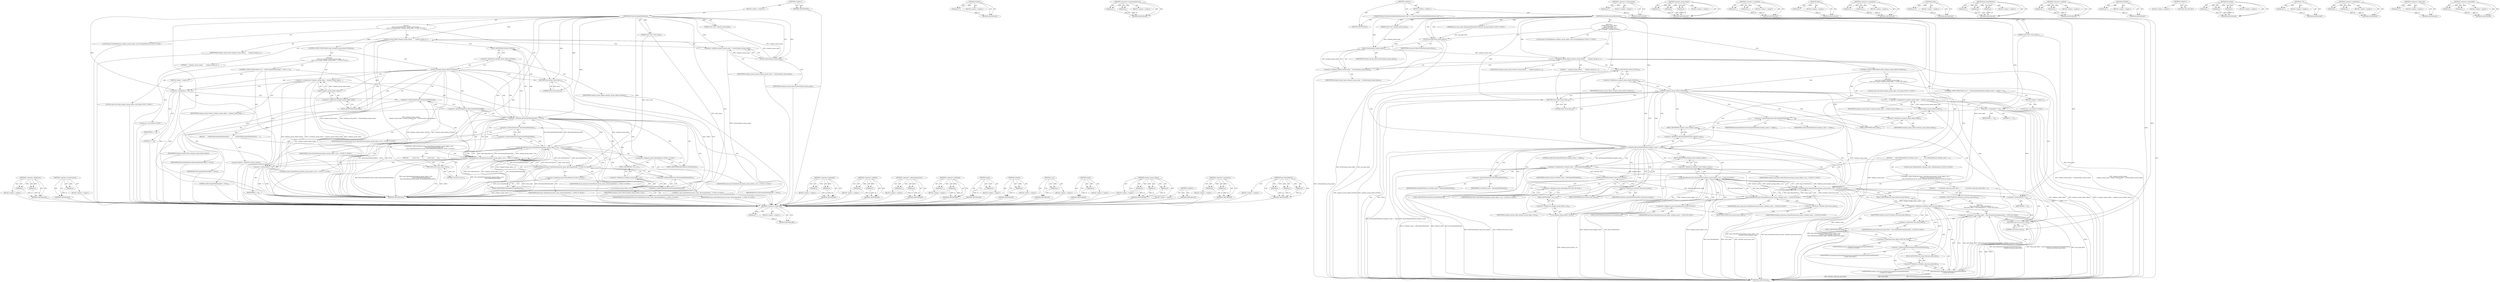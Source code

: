 digraph "&lt;operator&gt;.logicalAnd" {
vulnerable_128 [label=<(METHOD,&lt;operator&gt;.fieldAccess)>];
vulnerable_129 [label=<(PARAM,p1)>];
vulnerable_130 [label=<(PARAM,p2)>];
vulnerable_131 [label=<(BLOCK,&lt;empty&gt;,&lt;empty&gt;)>];
vulnerable_132 [label=<(METHOD_RETURN,ANY)>];
vulnerable_152 [label=<(METHOD,&lt;operator&gt;.preIncrement)>];
vulnerable_153 [label=<(PARAM,p1)>];
vulnerable_154 [label=<(BLOCK,&lt;empty&gt;,&lt;empty&gt;)>];
vulnerable_155 [label=<(METHOD_RETURN,ANY)>];
vulnerable_6 [label=<(METHOD,&lt;global&gt;)<SUB>1</SUB>>];
vulnerable_7 [label=<(BLOCK,&lt;empty&gt;,&lt;empty&gt;)<SUB>1</SUB>>];
vulnerable_8 [label=<(METHOD,IsTraceEventArgsWhitelisted)<SUB>1</SUB>>];
vulnerable_9 [label=<(PARAM,const char* category_group_name)<SUB>1</SUB>>];
vulnerable_10 [label=<(PARAM,const char* event_name)<SUB>2</SUB>>];
vulnerable_11 [label="<(BLOCK,{
   base::CStringTokenizer category_group_toke...,{
   base::CStringTokenizer category_group_toke...)<SUB>2</SUB>>"];
vulnerable_12 [label="<(LOCAL,base.CStringTokenizer category_group_tokens: base.CStringTokenizer)<SUB>3</SUB>>"];
vulnerable_13 [label=<(category_group_tokens,category_group_tokens(
       category_group_na...)<SUB>3</SUB>>];
vulnerable_14 [label=<(IDENTIFIER,category_group_name,category_group_tokens(
       category_group_na...)<SUB>4</SUB>>];
vulnerable_15 [label=<(&lt;operator&gt;.addition,category_group_name + strlen(category_group_name))<SUB>4</SUB>>];
vulnerable_16 [label=<(IDENTIFIER,category_group_name,category_group_name + strlen(category_group_name))<SUB>4</SUB>>];
vulnerable_17 [label=<(strlen,strlen(category_group_name))<SUB>4</SUB>>];
vulnerable_18 [label=<(IDENTIFIER,category_group_name,strlen(category_group_name))<SUB>4</SUB>>];
vulnerable_19 [label=<(LITERAL,&quot;,&quot;,category_group_tokens(
       category_group_na...)<SUB>5</SUB>>];
vulnerable_20 [label=<(CONTROL_STRUCTURE,WHILE,while (category_group_tokens.GetNext()))<SUB>6</SUB>>];
vulnerable_21 [label=<(GetNext,category_group_tokens.GetNext())<SUB>6</SUB>>];
vulnerable_22 [label=<(&lt;operator&gt;.fieldAccess,category_group_tokens.GetNext)<SUB>6</SUB>>];
vulnerable_23 [label=<(IDENTIFIER,category_group_tokens,category_group_tokens.GetNext())<SUB>6</SUB>>];
vulnerable_24 [label=<(FIELD_IDENTIFIER,GetNext,GetNext)<SUB>6</SUB>>];
vulnerable_25 [label="<(BLOCK,{
     const std::string&amp; category_group_token ...,{
     const std::string&amp; category_group_token ...)<SUB>6</SUB>>"];
vulnerable_26 [label="<(LOCAL,const std.string category_group_token: std.string)<SUB>7</SUB>>"];
vulnerable_27 [label=<(&lt;operator&gt;.assignment,&amp; category_group_token = category_group_tokens....)<SUB>7</SUB>>];
vulnerable_28 [label=<(IDENTIFIER,category_group_token,&amp; category_group_token = category_group_tokens....)<SUB>7</SUB>>];
vulnerable_29 [label=<(token,category_group_tokens.token())<SUB>7</SUB>>];
vulnerable_30 [label=<(&lt;operator&gt;.fieldAccess,category_group_tokens.token)<SUB>7</SUB>>];
vulnerable_31 [label=<(IDENTIFIER,category_group_tokens,category_group_tokens.token())<SUB>7</SUB>>];
vulnerable_32 [label=<(FIELD_IDENTIFIER,token,token)<SUB>7</SUB>>];
vulnerable_33 [label=<(CONTROL_STRUCTURE,FOR,for (int i = 0;kEventArgsWhitelist[i][0] != NULL;++i))<SUB>8</SUB>>];
vulnerable_34 [label=<(BLOCK,&lt;empty&gt;,&lt;empty&gt;)<SUB>8</SUB>>];
vulnerable_35 [label="<(LOCAL,int i: int)<SUB>8</SUB>>"];
vulnerable_36 [label=<(&lt;operator&gt;.assignment,i = 0)<SUB>8</SUB>>];
vulnerable_37 [label=<(IDENTIFIER,i,i = 0)<SUB>8</SUB>>];
vulnerable_38 [label=<(LITERAL,0,i = 0)<SUB>8</SUB>>];
vulnerable_39 [label=<(&lt;operator&gt;.notEquals,kEventArgsWhitelist[i][0] != NULL)<SUB>8</SUB>>];
vulnerable_40 [label=<(&lt;operator&gt;.indirectIndexAccess,kEventArgsWhitelist[i][0])<SUB>8</SUB>>];
vulnerable_41 [label=<(&lt;operator&gt;.indirectIndexAccess,kEventArgsWhitelist[i])<SUB>8</SUB>>];
vulnerable_42 [label=<(IDENTIFIER,kEventArgsWhitelist,kEventArgsWhitelist[i][0] != NULL)<SUB>8</SUB>>];
vulnerable_43 [label=<(IDENTIFIER,i,kEventArgsWhitelist[i][0] != NULL)<SUB>8</SUB>>];
vulnerable_44 [label=<(LITERAL,0,kEventArgsWhitelist[i][0] != NULL)<SUB>8</SUB>>];
vulnerable_45 [label=<(IDENTIFIER,NULL,kEventArgsWhitelist[i][0] != NULL)<SUB>8</SUB>>];
vulnerable_46 [label=<(&lt;operator&gt;.preIncrement,++i)<SUB>8</SUB>>];
vulnerable_47 [label=<(IDENTIFIER,i,++i)<SUB>8</SUB>>];
vulnerable_48 [label=<(BLOCK,{
      DCHECK(kEventArgsWhitelist[i][1]);
 
  ...,{
      DCHECK(kEventArgsWhitelist[i][1]);
 
  ...)<SUB>8</SUB>>];
vulnerable_49 [label="<(LOCAL,DCHECK : DCHECK)<SUB>9</SUB>>"];
vulnerable_50 [label="<(CONTROL_STRUCTURE,IF,if (base::MatchPattern(category_group_token.c_str(),
                             kEventArgsWhitelist[i][0]) &amp;&amp;
          base::MatchPattern(event_name, kEventArgsWhitelist[i][1])))<SUB>11</SUB>>"];
vulnerable_51 [label="<(&lt;operator&gt;.logicalAnd,base::MatchPattern(category_group_token.c_str()...)<SUB>11</SUB>>"];
vulnerable_52 [label="<(base.MatchPattern,base::MatchPattern(category_group_token.c_str()...)<SUB>11</SUB>>"];
vulnerable_53 [label="<(&lt;operator&gt;.fieldAccess,base::MatchPattern)<SUB>11</SUB>>"];
vulnerable_54 [label="<(IDENTIFIER,base,base::MatchPattern(category_group_token.c_str()...)<SUB>11</SUB>>"];
vulnerable_55 [label=<(FIELD_IDENTIFIER,MatchPattern,MatchPattern)<SUB>11</SUB>>];
vulnerable_56 [label=<(c_str,category_group_token.c_str())<SUB>11</SUB>>];
vulnerable_57 [label=<(&lt;operator&gt;.fieldAccess,category_group_token.c_str)<SUB>11</SUB>>];
vulnerable_58 [label=<(IDENTIFIER,category_group_token,category_group_token.c_str())<SUB>11</SUB>>];
vulnerable_59 [label=<(FIELD_IDENTIFIER,c_str,c_str)<SUB>11</SUB>>];
vulnerable_60 [label=<(&lt;operator&gt;.indirectIndexAccess,kEventArgsWhitelist[i][0])<SUB>12</SUB>>];
vulnerable_61 [label=<(&lt;operator&gt;.indirectIndexAccess,kEventArgsWhitelist[i])<SUB>12</SUB>>];
vulnerable_62 [label="<(IDENTIFIER,kEventArgsWhitelist,base::MatchPattern(category_group_token.c_str()...)<SUB>12</SUB>>"];
vulnerable_63 [label="<(IDENTIFIER,i,base::MatchPattern(category_group_token.c_str()...)<SUB>12</SUB>>"];
vulnerable_64 [label="<(LITERAL,0,base::MatchPattern(category_group_token.c_str()...)<SUB>12</SUB>>"];
vulnerable_65 [label="<(base.MatchPattern,base::MatchPattern(event_name, kEventArgsWhitel...)<SUB>13</SUB>>"];
vulnerable_66 [label="<(&lt;operator&gt;.fieldAccess,base::MatchPattern)<SUB>13</SUB>>"];
vulnerable_67 [label="<(IDENTIFIER,base,base::MatchPattern(event_name, kEventArgsWhitel...)<SUB>13</SUB>>"];
vulnerable_68 [label=<(FIELD_IDENTIFIER,MatchPattern,MatchPattern)<SUB>13</SUB>>];
vulnerable_69 [label="<(IDENTIFIER,event_name,base::MatchPattern(event_name, kEventArgsWhitel...)<SUB>13</SUB>>"];
vulnerable_70 [label=<(&lt;operator&gt;.indirectIndexAccess,kEventArgsWhitelist[i][1])<SUB>13</SUB>>];
vulnerable_71 [label=<(&lt;operator&gt;.indirectIndexAccess,kEventArgsWhitelist[i])<SUB>13</SUB>>];
vulnerable_72 [label="<(IDENTIFIER,kEventArgsWhitelist,base::MatchPattern(event_name, kEventArgsWhitel...)<SUB>13</SUB>>"];
vulnerable_73 [label="<(IDENTIFIER,i,base::MatchPattern(event_name, kEventArgsWhitel...)<SUB>13</SUB>>"];
vulnerable_74 [label="<(LITERAL,1,base::MatchPattern(event_name, kEventArgsWhitel...)<SUB>13</SUB>>"];
vulnerable_75 [label=<(BLOCK,{
         return true;
       },{
         return true;
       })<SUB>13</SUB>>];
vulnerable_76 [label=<(RETURN,return true;,return true;)<SUB>14</SUB>>];
vulnerable_77 [label=<(LITERAL,true,return true;)<SUB>14</SUB>>];
vulnerable_78 [label=<(RETURN,return false;,return false;)<SUB>19</SUB>>];
vulnerable_79 [label=<(LITERAL,false,return false;)<SUB>19</SUB>>];
vulnerable_80 [label=<(METHOD_RETURN,bool)<SUB>1</SUB>>];
vulnerable_82 [label=<(METHOD_RETURN,ANY)<SUB>1</SUB>>];
vulnerable_156 [label=<(METHOD,&lt;operator&gt;.logicalAnd)>];
vulnerable_157 [label=<(PARAM,p1)>];
vulnerable_158 [label=<(PARAM,p2)>];
vulnerable_159 [label=<(BLOCK,&lt;empty&gt;,&lt;empty&gt;)>];
vulnerable_160 [label=<(METHOD_RETURN,ANY)>];
vulnerable_115 [label=<(METHOD,&lt;operator&gt;.addition)>];
vulnerable_116 [label=<(PARAM,p1)>];
vulnerable_117 [label=<(PARAM,p2)>];
vulnerable_118 [label=<(BLOCK,&lt;empty&gt;,&lt;empty&gt;)>];
vulnerable_119 [label=<(METHOD_RETURN,ANY)>];
vulnerable_147 [label=<(METHOD,&lt;operator&gt;.indirectIndexAccess)>];
vulnerable_148 [label=<(PARAM,p1)>];
vulnerable_149 [label=<(PARAM,p2)>];
vulnerable_150 [label=<(BLOCK,&lt;empty&gt;,&lt;empty&gt;)>];
vulnerable_151 [label=<(METHOD_RETURN,ANY)>];
vulnerable_142 [label=<(METHOD,&lt;operator&gt;.notEquals)>];
vulnerable_143 [label=<(PARAM,p1)>];
vulnerable_144 [label=<(PARAM,p2)>];
vulnerable_145 [label=<(BLOCK,&lt;empty&gt;,&lt;empty&gt;)>];
vulnerable_146 [label=<(METHOD_RETURN,ANY)>];
vulnerable_138 [label=<(METHOD,token)>];
vulnerable_139 [label=<(PARAM,p1)>];
vulnerable_140 [label=<(BLOCK,&lt;empty&gt;,&lt;empty&gt;)>];
vulnerable_141 [label=<(METHOD_RETURN,ANY)>];
vulnerable_124 [label=<(METHOD,GetNext)>];
vulnerable_125 [label=<(PARAM,p1)>];
vulnerable_126 [label=<(BLOCK,&lt;empty&gt;,&lt;empty&gt;)>];
vulnerable_127 [label=<(METHOD_RETURN,ANY)>];
vulnerable_167 [label=<(METHOD,c_str)>];
vulnerable_168 [label=<(PARAM,p1)>];
vulnerable_169 [label=<(BLOCK,&lt;empty&gt;,&lt;empty&gt;)>];
vulnerable_170 [label=<(METHOD_RETURN,ANY)>];
vulnerable_120 [label=<(METHOD,strlen)>];
vulnerable_121 [label=<(PARAM,p1)>];
vulnerable_122 [label=<(BLOCK,&lt;empty&gt;,&lt;empty&gt;)>];
vulnerable_123 [label=<(METHOD_RETURN,ANY)>];
vulnerable_109 [label=<(METHOD,category_group_tokens)>];
vulnerable_110 [label=<(PARAM,p1)>];
vulnerable_111 [label=<(PARAM,p2)>];
vulnerable_112 [label=<(PARAM,p3)>];
vulnerable_113 [label=<(BLOCK,&lt;empty&gt;,&lt;empty&gt;)>];
vulnerable_114 [label=<(METHOD_RETURN,ANY)>];
vulnerable_103 [label=<(METHOD,&lt;global&gt;)<SUB>1</SUB>>];
vulnerable_104 [label=<(BLOCK,&lt;empty&gt;,&lt;empty&gt;)>];
vulnerable_105 [label=<(METHOD_RETURN,ANY)>];
vulnerable_133 [label=<(METHOD,&lt;operator&gt;.assignment)>];
vulnerable_134 [label=<(PARAM,p1)>];
vulnerable_135 [label=<(PARAM,p2)>];
vulnerable_136 [label=<(BLOCK,&lt;empty&gt;,&lt;empty&gt;)>];
vulnerable_137 [label=<(METHOD_RETURN,ANY)>];
vulnerable_161 [label=<(METHOD,base.MatchPattern)>];
vulnerable_162 [label=<(PARAM,p1)>];
vulnerable_163 [label=<(PARAM,p2)>];
vulnerable_164 [label=<(PARAM,p3)>];
vulnerable_165 [label=<(BLOCK,&lt;empty&gt;,&lt;empty&gt;)>];
vulnerable_166 [label=<(METHOD_RETURN,ANY)>];
fixed_205 [label=<(METHOD,&lt;operator&gt;.indirection)>];
fixed_206 [label=<(PARAM,p1)>];
fixed_207 [label=<(BLOCK,&lt;empty&gt;,&lt;empty&gt;)>];
fixed_208 [label=<(METHOD_RETURN,ANY)>];
fixed_158 [label=<(METHOD,GetNext)>];
fixed_159 [label=<(PARAM,p1)>];
fixed_160 [label=<(BLOCK,&lt;empty&gt;,&lt;empty&gt;)>];
fixed_161 [label=<(METHOD_RETURN,ANY)>];
fixed_181 [label=<(METHOD,&lt;operator&gt;.indirectIndexAccess)>];
fixed_182 [label=<(PARAM,p1)>];
fixed_183 [label=<(PARAM,p2)>];
fixed_184 [label=<(BLOCK,&lt;empty&gt;,&lt;empty&gt;)>];
fixed_185 [label=<(METHOD_RETURN,ANY)>];
fixed_6 [label=<(METHOD,&lt;global&gt;)<SUB>1</SUB>>];
fixed_7 [label=<(BLOCK,&lt;empty&gt;,&lt;empty&gt;)<SUB>1</SUB>>];
fixed_8 [label=<(UNKNOWN,bool IsTraceEventArgsWhitelisted(const char* ca...,bool IsTraceEventArgsWhitelisted(const char* ca...)<SUB>1</SUB>>];
fixed_9 [label=<(METHOD,IsTraceEventArgsWhitelisted)<SUB>12</SUB>>];
fixed_10 [label=<(PARAM,const char* category_group_name)<SUB>13</SUB>>];
fixed_11 [label=<(PARAM,const char* event_name)<SUB>14</SUB>>];
fixed_12 [label="<(PARAM,base::trace_event::ArgumentNameFilterPredicate* arg_name_filter)<SUB>15</SUB>>"];
fixed_13 [label="<(BLOCK,{
  DCHECK(arg_name_filter);
   base::CStringTo...,{
  DCHECK(arg_name_filter);
   base::CStringTo...)<SUB>15</SUB>>"];
fixed_14 [label=<(DCHECK,DCHECK(arg_name_filter))<SUB>16</SUB>>];
fixed_15 [label=<(IDENTIFIER,arg_name_filter,DCHECK(arg_name_filter))<SUB>16</SUB>>];
fixed_16 [label="<(LOCAL,base.CStringTokenizer category_group_tokens: base.CStringTokenizer)<SUB>17</SUB>>"];
fixed_17 [label=<(category_group_tokens,category_group_tokens(
       category_group_na...)<SUB>17</SUB>>];
fixed_18 [label=<(IDENTIFIER,category_group_name,category_group_tokens(
       category_group_na...)<SUB>18</SUB>>];
fixed_19 [label=<(&lt;operator&gt;.addition,category_group_name + strlen(category_group_name))<SUB>18</SUB>>];
fixed_20 [label=<(IDENTIFIER,category_group_name,category_group_name + strlen(category_group_name))<SUB>18</SUB>>];
fixed_21 [label=<(strlen,strlen(category_group_name))<SUB>18</SUB>>];
fixed_22 [label=<(IDENTIFIER,category_group_name,strlen(category_group_name))<SUB>18</SUB>>];
fixed_23 [label=<(LITERAL,&quot;,&quot;,category_group_tokens(
       category_group_na...)<SUB>19</SUB>>];
fixed_24 [label=<(CONTROL_STRUCTURE,WHILE,while (category_group_tokens.GetNext()))<SUB>20</SUB>>];
fixed_25 [label=<(GetNext,category_group_tokens.GetNext())<SUB>20</SUB>>];
fixed_26 [label=<(&lt;operator&gt;.fieldAccess,category_group_tokens.GetNext)<SUB>20</SUB>>];
fixed_27 [label=<(IDENTIFIER,category_group_tokens,category_group_tokens.GetNext())<SUB>20</SUB>>];
fixed_28 [label=<(FIELD_IDENTIFIER,GetNext,GetNext)<SUB>20</SUB>>];
fixed_29 [label="<(BLOCK,{
     const std::string&amp; category_group_token ...,{
     const std::string&amp; category_group_token ...)<SUB>20</SUB>>"];
fixed_30 [label="<(LOCAL,const std.string category_group_token: std.string)<SUB>21</SUB>>"];
fixed_31 [label=<(&lt;operator&gt;.assignment,&amp; category_group_token = category_group_tokens....)<SUB>21</SUB>>];
fixed_32 [label=<(IDENTIFIER,category_group_token,&amp; category_group_token = category_group_tokens....)<SUB>21</SUB>>];
fixed_33 [label=<(token,category_group_tokens.token())<SUB>21</SUB>>];
fixed_34 [label=<(&lt;operator&gt;.fieldAccess,category_group_tokens.token)<SUB>21</SUB>>];
fixed_35 [label=<(IDENTIFIER,category_group_tokens,category_group_tokens.token())<SUB>21</SUB>>];
fixed_36 [label=<(FIELD_IDENTIFIER,token,token)<SUB>21</SUB>>];
fixed_37 [label=<(CONTROL_STRUCTURE,FOR,for (int i = 0;kEventArgsWhitelist[i].category_name != nullptr;++i))<SUB>22</SUB>>];
fixed_38 [label=<(BLOCK,&lt;empty&gt;,&lt;empty&gt;)<SUB>22</SUB>>];
fixed_39 [label="<(LOCAL,int i: int)<SUB>22</SUB>>"];
fixed_40 [label=<(&lt;operator&gt;.assignment,i = 0)<SUB>22</SUB>>];
fixed_41 [label=<(IDENTIFIER,i,i = 0)<SUB>22</SUB>>];
fixed_42 [label=<(LITERAL,0,i = 0)<SUB>22</SUB>>];
fixed_43 [label=<(&lt;operator&gt;.notEquals,kEventArgsWhitelist[i].category_name != nullptr)<SUB>22</SUB>>];
fixed_44 [label=<(&lt;operator&gt;.fieldAccess,kEventArgsWhitelist[i].category_name)<SUB>22</SUB>>];
fixed_45 [label=<(&lt;operator&gt;.indirectIndexAccess,kEventArgsWhitelist[i])<SUB>22</SUB>>];
fixed_46 [label=<(IDENTIFIER,kEventArgsWhitelist,kEventArgsWhitelist[i].category_name != nullptr)<SUB>22</SUB>>];
fixed_47 [label=<(IDENTIFIER,i,kEventArgsWhitelist[i].category_name != nullptr)<SUB>22</SUB>>];
fixed_48 [label=<(FIELD_IDENTIFIER,category_name,category_name)<SUB>22</SUB>>];
fixed_49 [label=<(LITERAL,nullptr,kEventArgsWhitelist[i].category_name != nullptr)<SUB>22</SUB>>];
fixed_50 [label=<(&lt;operator&gt;.preIncrement,++i)<SUB>22</SUB>>];
fixed_51 [label=<(IDENTIFIER,i,++i)<SUB>22</SUB>>];
fixed_52 [label=<(BLOCK,{
      const WhitelistEntry&amp; whitelist_entry =...,{
      const WhitelistEntry&amp; whitelist_entry =...)<SUB>22</SUB>>];
fixed_53 [label="<(LOCAL,const WhitelistEntry whitelist_entry: WhitelistEntry)<SUB>23</SUB>>"];
fixed_54 [label=<(&lt;operator&gt;.assignment,&amp; whitelist_entry = kEventArgsWhitelist[i])<SUB>23</SUB>>];
fixed_55 [label=<(IDENTIFIER,whitelist_entry,&amp; whitelist_entry = kEventArgsWhitelist[i])<SUB>23</SUB>>];
fixed_56 [label=<(&lt;operator&gt;.indirectIndexAccess,kEventArgsWhitelist[i])<SUB>23</SUB>>];
fixed_57 [label=<(IDENTIFIER,kEventArgsWhitelist,&amp; whitelist_entry = kEventArgsWhitelist[i])<SUB>23</SUB>>];
fixed_58 [label=<(IDENTIFIER,i,&amp; whitelist_entry = kEventArgsWhitelist[i])<SUB>23</SUB>>];
fixed_59 [label=<(DCHECK,DCHECK(whitelist_entry.event_name))<SUB>24</SUB>>];
fixed_60 [label=<(&lt;operator&gt;.fieldAccess,whitelist_entry.event_name)<SUB>24</SUB>>];
fixed_61 [label=<(IDENTIFIER,whitelist_entry,DCHECK(whitelist_entry.event_name))<SUB>24</SUB>>];
fixed_62 [label=<(FIELD_IDENTIFIER,event_name,event_name)<SUB>24</SUB>>];
fixed_63 [label="<(CONTROL_STRUCTURE,IF,if (base::MatchPattern(category_group_token.c_str(),
                             whitelist_entry.category_name) &amp;&amp;
          base::MatchPattern(event_name, whitelist_entry.event_name)))<SUB>26</SUB>>"];
fixed_64 [label="<(&lt;operator&gt;.logicalAnd,base::MatchPattern(category_group_token.c_str()...)<SUB>26</SUB>>"];
fixed_65 [label="<(base.MatchPattern,base::MatchPattern(category_group_token.c_str()...)<SUB>26</SUB>>"];
fixed_66 [label="<(&lt;operator&gt;.fieldAccess,base::MatchPattern)<SUB>26</SUB>>"];
fixed_67 [label="<(IDENTIFIER,base,base::MatchPattern(category_group_token.c_str()...)<SUB>26</SUB>>"];
fixed_68 [label=<(FIELD_IDENTIFIER,MatchPattern,MatchPattern)<SUB>26</SUB>>];
fixed_69 [label=<(c_str,category_group_token.c_str())<SUB>26</SUB>>];
fixed_70 [label=<(&lt;operator&gt;.fieldAccess,category_group_token.c_str)<SUB>26</SUB>>];
fixed_71 [label=<(IDENTIFIER,category_group_token,category_group_token.c_str())<SUB>26</SUB>>];
fixed_72 [label=<(FIELD_IDENTIFIER,c_str,c_str)<SUB>26</SUB>>];
fixed_73 [label=<(&lt;operator&gt;.fieldAccess,whitelist_entry.category_name)<SUB>27</SUB>>];
fixed_74 [label="<(IDENTIFIER,whitelist_entry,base::MatchPattern(category_group_token.c_str()...)<SUB>27</SUB>>"];
fixed_75 [label=<(FIELD_IDENTIFIER,category_name,category_name)<SUB>27</SUB>>];
fixed_76 [label="<(base.MatchPattern,base::MatchPattern(event_name, whitelist_entry....)<SUB>28</SUB>>"];
fixed_77 [label="<(&lt;operator&gt;.fieldAccess,base::MatchPattern)<SUB>28</SUB>>"];
fixed_78 [label="<(IDENTIFIER,base,base::MatchPattern(event_name, whitelist_entry....)<SUB>28</SUB>>"];
fixed_79 [label=<(FIELD_IDENTIFIER,MatchPattern,MatchPattern)<SUB>28</SUB>>];
fixed_80 [label="<(IDENTIFIER,event_name,base::MatchPattern(event_name, whitelist_entry....)<SUB>28</SUB>>"];
fixed_81 [label=<(&lt;operator&gt;.fieldAccess,whitelist_entry.event_name)<SUB>28</SUB>>];
fixed_82 [label="<(IDENTIFIER,whitelist_entry,base::MatchPattern(event_name, whitelist_entry....)<SUB>28</SUB>>"];
fixed_83 [label=<(FIELD_IDENTIFIER,event_name,event_name)<SUB>28</SUB>>];
fixed_84 [label=<(BLOCK,{
        if (whitelist_entry.arg_name_filter) ...,{
        if (whitelist_entry.arg_name_filter) ...)<SUB>28</SUB>>];
fixed_85 [label=<(CONTROL_STRUCTURE,IF,if (whitelist_entry.arg_name_filter))<SUB>29</SUB>>];
fixed_86 [label=<(&lt;operator&gt;.fieldAccess,whitelist_entry.arg_name_filter)<SUB>29</SUB>>];
fixed_87 [label=<(IDENTIFIER,whitelist_entry,if (whitelist_entry.arg_name_filter))<SUB>29</SUB>>];
fixed_88 [label=<(FIELD_IDENTIFIER,arg_name_filter,arg_name_filter)<SUB>29</SUB>>];
fixed_89 [label="<(BLOCK,{
          *arg_name_filter = base::Bind(&amp;IsTr...,{
          *arg_name_filter = base::Bind(&amp;IsTr...)<SUB>29</SUB>>"];
fixed_90 [label="<(&lt;operator&gt;.assignment,*arg_name_filter = base::Bind(&amp;IsTraceArgumentN...)<SUB>30</SUB>>"];
fixed_91 [label=<(&lt;operator&gt;.indirection,*arg_name_filter)<SUB>30</SUB>>];
fixed_92 [label="<(IDENTIFIER,arg_name_filter,*arg_name_filter = base::Bind(&amp;IsTraceArgumentN...)<SUB>30</SUB>>"];
fixed_93 [label="<(base.Bind,base::Bind(&amp;IsTraceArgumentNameWhitelisted,
   ...)<SUB>30</SUB>>"];
fixed_94 [label="<(&lt;operator&gt;.fieldAccess,base::Bind)<SUB>30</SUB>>"];
fixed_95 [label="<(IDENTIFIER,base,base::Bind(&amp;IsTraceArgumentNameWhitelisted,
   ...)<SUB>30</SUB>>"];
fixed_96 [label=<(FIELD_IDENTIFIER,Bind,Bind)<SUB>30</SUB>>];
fixed_97 [label=<(&lt;operator&gt;.addressOf,&amp;IsTraceArgumentNameWhitelisted)<SUB>30</SUB>>];
fixed_98 [label="<(IDENTIFIER,IsTraceArgumentNameWhitelisted,base::Bind(&amp;IsTraceArgumentNameWhitelisted,
   ...)<SUB>30</SUB>>"];
fixed_99 [label=<(&lt;operator&gt;.fieldAccess,whitelist_entry.arg_name_filter)<SUB>31</SUB>>];
fixed_100 [label="<(IDENTIFIER,whitelist_entry,base::Bind(&amp;IsTraceArgumentNameWhitelisted,
   ...)<SUB>31</SUB>>"];
fixed_101 [label=<(FIELD_IDENTIFIER,arg_name_filter,arg_name_filter)<SUB>31</SUB>>];
fixed_102 [label=<(RETURN,return true;,return true;)<SUB>33</SUB>>];
fixed_103 [label=<(LITERAL,true,return true;)<SUB>33</SUB>>];
fixed_104 [label=<(RETURN,return false;,return false;)<SUB>38</SUB>>];
fixed_105 [label=<(LITERAL,false,return false;)<SUB>38</SUB>>];
fixed_106 [label=<(METHOD_RETURN,bool)<SUB>12</SUB>>];
fixed_108 [label=<(METHOD_RETURN,ANY)<SUB>1</SUB>>];
fixed_186 [label=<(METHOD,&lt;operator&gt;.preIncrement)>];
fixed_187 [label=<(PARAM,p1)>];
fixed_188 [label=<(BLOCK,&lt;empty&gt;,&lt;empty&gt;)>];
fixed_189 [label=<(METHOD_RETURN,ANY)>];
fixed_143 [label=<(METHOD,category_group_tokens)>];
fixed_144 [label=<(PARAM,p1)>];
fixed_145 [label=<(PARAM,p2)>];
fixed_146 [label=<(PARAM,p3)>];
fixed_147 [label=<(BLOCK,&lt;empty&gt;,&lt;empty&gt;)>];
fixed_148 [label=<(METHOD_RETURN,ANY)>];
fixed_176 [label=<(METHOD,&lt;operator&gt;.notEquals)>];
fixed_177 [label=<(PARAM,p1)>];
fixed_178 [label=<(PARAM,p2)>];
fixed_179 [label=<(BLOCK,&lt;empty&gt;,&lt;empty&gt;)>];
fixed_180 [label=<(METHOD_RETURN,ANY)>];
fixed_172 [label=<(METHOD,token)>];
fixed_173 [label=<(PARAM,p1)>];
fixed_174 [label=<(BLOCK,&lt;empty&gt;,&lt;empty&gt;)>];
fixed_175 [label=<(METHOD_RETURN,ANY)>];
fixed_167 [label=<(METHOD,&lt;operator&gt;.assignment)>];
fixed_168 [label=<(PARAM,p1)>];
fixed_169 [label=<(PARAM,p2)>];
fixed_170 [label=<(BLOCK,&lt;empty&gt;,&lt;empty&gt;)>];
fixed_171 [label=<(METHOD_RETURN,ANY)>];
fixed_154 [label=<(METHOD,strlen)>];
fixed_155 [label=<(PARAM,p1)>];
fixed_156 [label=<(BLOCK,&lt;empty&gt;,&lt;empty&gt;)>];
fixed_157 [label=<(METHOD_RETURN,ANY)>];
fixed_195 [label=<(METHOD,base.MatchPattern)>];
fixed_196 [label=<(PARAM,p1)>];
fixed_197 [label=<(PARAM,p2)>];
fixed_198 [label=<(PARAM,p3)>];
fixed_199 [label=<(BLOCK,&lt;empty&gt;,&lt;empty&gt;)>];
fixed_200 [label=<(METHOD_RETURN,ANY)>];
fixed_149 [label=<(METHOD,&lt;operator&gt;.addition)>];
fixed_150 [label=<(PARAM,p1)>];
fixed_151 [label=<(PARAM,p2)>];
fixed_152 [label=<(BLOCK,&lt;empty&gt;,&lt;empty&gt;)>];
fixed_153 [label=<(METHOD_RETURN,ANY)>];
fixed_139 [label=<(METHOD,DCHECK)>];
fixed_140 [label=<(PARAM,p1)>];
fixed_141 [label=<(BLOCK,&lt;empty&gt;,&lt;empty&gt;)>];
fixed_142 [label=<(METHOD_RETURN,ANY)>];
fixed_133 [label=<(METHOD,&lt;global&gt;)<SUB>1</SUB>>];
fixed_134 [label=<(BLOCK,&lt;empty&gt;,&lt;empty&gt;)>];
fixed_135 [label=<(METHOD_RETURN,ANY)>];
fixed_209 [label=<(METHOD,base.Bind)>];
fixed_210 [label=<(PARAM,p1)>];
fixed_211 [label=<(PARAM,p2)>];
fixed_212 [label=<(PARAM,p3)>];
fixed_213 [label=<(BLOCK,&lt;empty&gt;,&lt;empty&gt;)>];
fixed_214 [label=<(METHOD_RETURN,ANY)>];
fixed_201 [label=<(METHOD,c_str)>];
fixed_202 [label=<(PARAM,p1)>];
fixed_203 [label=<(BLOCK,&lt;empty&gt;,&lt;empty&gt;)>];
fixed_204 [label=<(METHOD_RETURN,ANY)>];
fixed_162 [label=<(METHOD,&lt;operator&gt;.fieldAccess)>];
fixed_163 [label=<(PARAM,p1)>];
fixed_164 [label=<(PARAM,p2)>];
fixed_165 [label=<(BLOCK,&lt;empty&gt;,&lt;empty&gt;)>];
fixed_166 [label=<(METHOD_RETURN,ANY)>];
fixed_215 [label=<(METHOD,&lt;operator&gt;.addressOf)>];
fixed_216 [label=<(PARAM,p1)>];
fixed_217 [label=<(BLOCK,&lt;empty&gt;,&lt;empty&gt;)>];
fixed_218 [label=<(METHOD_RETURN,ANY)>];
fixed_190 [label=<(METHOD,&lt;operator&gt;.logicalAnd)>];
fixed_191 [label=<(PARAM,p1)>];
fixed_192 [label=<(PARAM,p2)>];
fixed_193 [label=<(BLOCK,&lt;empty&gt;,&lt;empty&gt;)>];
fixed_194 [label=<(METHOD_RETURN,ANY)>];
vulnerable_128 -> vulnerable_129  [key=0, label="AST: "];
vulnerable_128 -> vulnerable_129  [key=1, label="DDG: "];
vulnerable_128 -> vulnerable_131  [key=0, label="AST: "];
vulnerable_128 -> vulnerable_130  [key=0, label="AST: "];
vulnerable_128 -> vulnerable_130  [key=1, label="DDG: "];
vulnerable_128 -> vulnerable_132  [key=0, label="AST: "];
vulnerable_128 -> vulnerable_132  [key=1, label="CFG: "];
vulnerable_129 -> vulnerable_132  [key=0, label="DDG: p1"];
vulnerable_130 -> vulnerable_132  [key=0, label="DDG: p2"];
vulnerable_131 -> fixed_205  [key=0];
vulnerable_132 -> fixed_205  [key=0];
vulnerable_152 -> vulnerable_153  [key=0, label="AST: "];
vulnerable_152 -> vulnerable_153  [key=1, label="DDG: "];
vulnerable_152 -> vulnerable_154  [key=0, label="AST: "];
vulnerable_152 -> vulnerable_155  [key=0, label="AST: "];
vulnerable_152 -> vulnerable_155  [key=1, label="CFG: "];
vulnerable_153 -> vulnerable_155  [key=0, label="DDG: p1"];
vulnerable_154 -> fixed_205  [key=0];
vulnerable_155 -> fixed_205  [key=0];
vulnerable_6 -> vulnerable_7  [key=0, label="AST: "];
vulnerable_6 -> vulnerable_82  [key=0, label="AST: "];
vulnerable_6 -> vulnerable_82  [key=1, label="CFG: "];
vulnerable_7 -> vulnerable_8  [key=0, label="AST: "];
vulnerable_8 -> vulnerable_9  [key=0, label="AST: "];
vulnerable_8 -> vulnerable_9  [key=1, label="DDG: "];
vulnerable_8 -> vulnerable_10  [key=0, label="AST: "];
vulnerable_8 -> vulnerable_10  [key=1, label="DDG: "];
vulnerable_8 -> vulnerable_11  [key=0, label="AST: "];
vulnerable_8 -> vulnerable_80  [key=0, label="AST: "];
vulnerable_8 -> vulnerable_17  [key=0, label="CFG: "];
vulnerable_8 -> vulnerable_17  [key=1, label="DDG: "];
vulnerable_8 -> vulnerable_78  [key=0, label="DDG: "];
vulnerable_8 -> vulnerable_13  [key=0, label="DDG: "];
vulnerable_8 -> vulnerable_79  [key=0, label="DDG: "];
vulnerable_8 -> vulnerable_15  [key=0, label="DDG: "];
vulnerable_8 -> vulnerable_36  [key=0, label="DDG: "];
vulnerable_8 -> vulnerable_39  [key=0, label="DDG: "];
vulnerable_8 -> vulnerable_46  [key=0, label="DDG: "];
vulnerable_8 -> vulnerable_76  [key=0, label="DDG: "];
vulnerable_8 -> vulnerable_65  [key=0, label="DDG: "];
vulnerable_8 -> vulnerable_77  [key=0, label="DDG: "];
vulnerable_9 -> vulnerable_17  [key=0, label="DDG: category_group_name"];
vulnerable_10 -> vulnerable_80  [key=0, label="DDG: event_name"];
vulnerable_10 -> vulnerable_65  [key=0, label="DDG: event_name"];
vulnerable_11 -> vulnerable_12  [key=0, label="AST: "];
vulnerable_11 -> vulnerable_13  [key=0, label="AST: "];
vulnerable_11 -> vulnerable_20  [key=0, label="AST: "];
vulnerable_11 -> vulnerable_78  [key=0, label="AST: "];
vulnerable_12 -> fixed_205  [key=0];
vulnerable_13 -> vulnerable_14  [key=0, label="AST: "];
vulnerable_13 -> vulnerable_15  [key=0, label="AST: "];
vulnerable_13 -> vulnerable_19  [key=0, label="AST: "];
vulnerable_13 -> vulnerable_24  [key=0, label="CFG: "];
vulnerable_13 -> vulnerable_80  [key=0, label="DDG: category_group_name"];
vulnerable_13 -> vulnerable_80  [key=1, label="DDG: category_group_name + strlen(category_group_name)"];
vulnerable_13 -> vulnerable_80  [key=2, label="DDG: category_group_tokens(
       category_group_name, category_group_name + strlen(category_group_name),
       &quot;,&quot;)"];
vulnerable_14 -> fixed_205  [key=0];
vulnerable_15 -> vulnerable_16  [key=0, label="AST: "];
vulnerable_15 -> vulnerable_17  [key=0, label="AST: "];
vulnerable_15 -> vulnerable_13  [key=0, label="CFG: "];
vulnerable_15 -> vulnerable_80  [key=0, label="DDG: strlen(category_group_name)"];
vulnerable_16 -> fixed_205  [key=0];
vulnerable_17 -> vulnerable_18  [key=0, label="AST: "];
vulnerable_17 -> vulnerable_15  [key=0, label="CFG: "];
vulnerable_17 -> vulnerable_15  [key=1, label="DDG: category_group_name"];
vulnerable_17 -> vulnerable_13  [key=0, label="DDG: category_group_name"];
vulnerable_18 -> fixed_205  [key=0];
vulnerable_19 -> fixed_205  [key=0];
vulnerable_20 -> vulnerable_21  [key=0, label="AST: "];
vulnerable_20 -> vulnerable_25  [key=0, label="AST: "];
vulnerable_21 -> vulnerable_22  [key=0, label="AST: "];
vulnerable_21 -> vulnerable_32  [key=0, label="CFG: "];
vulnerable_21 -> vulnerable_32  [key=1, label="CDG: "];
vulnerable_21 -> vulnerable_78  [key=0, label="CFG: "];
vulnerable_21 -> vulnerable_78  [key=1, label="CDG: "];
vulnerable_21 -> vulnerable_80  [key=0, label="DDG: category_group_tokens.GetNext"];
vulnerable_21 -> vulnerable_80  [key=1, label="DDG: category_group_tokens.GetNext()"];
vulnerable_21 -> vulnerable_30  [key=0, label="CDG: "];
vulnerable_21 -> vulnerable_27  [key=0, label="CDG: "];
vulnerable_21 -> vulnerable_40  [key=0, label="CDG: "];
vulnerable_21 -> vulnerable_29  [key=0, label="CDG: "];
vulnerable_21 -> vulnerable_36  [key=0, label="CDG: "];
vulnerable_21 -> vulnerable_41  [key=0, label="CDG: "];
vulnerable_21 -> vulnerable_39  [key=0, label="CDG: "];
vulnerable_22 -> vulnerable_23  [key=0, label="AST: "];
vulnerable_22 -> vulnerable_24  [key=0, label="AST: "];
vulnerable_22 -> vulnerable_21  [key=0, label="CFG: "];
vulnerable_23 -> fixed_205  [key=0];
vulnerable_24 -> vulnerable_22  [key=0, label="CFG: "];
vulnerable_25 -> vulnerable_26  [key=0, label="AST: "];
vulnerable_25 -> vulnerable_27  [key=0, label="AST: "];
vulnerable_25 -> vulnerable_33  [key=0, label="AST: "];
vulnerable_26 -> fixed_205  [key=0];
vulnerable_27 -> vulnerable_28  [key=0, label="AST: "];
vulnerable_27 -> vulnerable_29  [key=0, label="AST: "];
vulnerable_27 -> vulnerable_36  [key=0, label="CFG: "];
vulnerable_27 -> vulnerable_80  [key=0, label="DDG: category_group_token"];
vulnerable_27 -> vulnerable_80  [key=1, label="DDG: category_group_tokens.token()"];
vulnerable_27 -> vulnerable_80  [key=2, label="DDG: &amp; category_group_token = category_group_tokens.token()"];
vulnerable_27 -> vulnerable_56  [key=0, label="DDG: category_group_token"];
vulnerable_28 -> fixed_205  [key=0];
vulnerable_29 -> vulnerable_30  [key=0, label="AST: "];
vulnerable_29 -> vulnerable_27  [key=0, label="CFG: "];
vulnerable_29 -> vulnerable_27  [key=1, label="DDG: category_group_tokens.token"];
vulnerable_29 -> vulnerable_80  [key=0, label="DDG: category_group_tokens.token"];
vulnerable_30 -> vulnerable_31  [key=0, label="AST: "];
vulnerable_30 -> vulnerable_32  [key=0, label="AST: "];
vulnerable_30 -> vulnerable_29  [key=0, label="CFG: "];
vulnerable_31 -> fixed_205  [key=0];
vulnerable_32 -> vulnerable_30  [key=0, label="CFG: "];
vulnerable_33 -> vulnerable_34  [key=0, label="AST: "];
vulnerable_33 -> vulnerable_39  [key=0, label="AST: "];
vulnerable_33 -> vulnerable_46  [key=0, label="AST: "];
vulnerable_33 -> vulnerable_48  [key=0, label="AST: "];
vulnerable_34 -> vulnerable_35  [key=0, label="AST: "];
vulnerable_34 -> vulnerable_36  [key=0, label="AST: "];
vulnerable_35 -> fixed_205  [key=0];
vulnerable_36 -> vulnerable_37  [key=0, label="AST: "];
vulnerable_36 -> vulnerable_38  [key=0, label="AST: "];
vulnerable_36 -> vulnerable_41  [key=0, label="CFG: "];
vulnerable_36 -> vulnerable_80  [key=0, label="DDG: i"];
vulnerable_36 -> vulnerable_80  [key=1, label="DDG: i = 0"];
vulnerable_36 -> vulnerable_46  [key=0, label="DDG: i"];
vulnerable_37 -> fixed_205  [key=0];
vulnerable_38 -> fixed_205  [key=0];
vulnerable_39 -> vulnerable_40  [key=0, label="AST: "];
vulnerable_39 -> vulnerable_45  [key=0, label="AST: "];
vulnerable_39 -> vulnerable_24  [key=0, label="CFG: "];
vulnerable_39 -> vulnerable_24  [key=1, label="CDG: "];
vulnerable_39 -> vulnerable_55  [key=0, label="CFG: "];
vulnerable_39 -> vulnerable_55  [key=1, label="CDG: "];
vulnerable_39 -> vulnerable_80  [key=0, label="DDG: kEventArgsWhitelist[i][0] != NULL"];
vulnerable_39 -> vulnerable_80  [key=1, label="DDG: NULL"];
vulnerable_39 -> vulnerable_52  [key=0, label="DDG: kEventArgsWhitelist[i][0]"];
vulnerable_39 -> vulnerable_52  [key=1, label="CDG: "];
vulnerable_39 -> vulnerable_21  [key=0, label="CDG: "];
vulnerable_39 -> vulnerable_60  [key=0, label="CDG: "];
vulnerable_39 -> vulnerable_51  [key=0, label="CDG: "];
vulnerable_39 -> vulnerable_57  [key=0, label="CDG: "];
vulnerable_39 -> vulnerable_56  [key=0, label="CDG: "];
vulnerable_39 -> vulnerable_22  [key=0, label="CDG: "];
vulnerable_39 -> vulnerable_59  [key=0, label="CDG: "];
vulnerable_39 -> vulnerable_61  [key=0, label="CDG: "];
vulnerable_39 -> vulnerable_53  [key=0, label="CDG: "];
vulnerable_40 -> vulnerable_41  [key=0, label="AST: "];
vulnerable_40 -> vulnerable_44  [key=0, label="AST: "];
vulnerable_40 -> vulnerable_39  [key=0, label="CFG: "];
vulnerable_41 -> vulnerable_42  [key=0, label="AST: "];
vulnerable_41 -> vulnerable_43  [key=0, label="AST: "];
vulnerable_41 -> vulnerable_40  [key=0, label="CFG: "];
vulnerable_42 -> fixed_205  [key=0];
vulnerable_43 -> fixed_205  [key=0];
vulnerable_44 -> fixed_205  [key=0];
vulnerable_45 -> fixed_205  [key=0];
vulnerable_46 -> vulnerable_47  [key=0, label="AST: "];
vulnerable_46 -> vulnerable_41  [key=0, label="CFG: "];
vulnerable_46 -> vulnerable_80  [key=0, label="DDG: i"];
vulnerable_46 -> vulnerable_80  [key=1, label="DDG: ++i"];
vulnerable_47 -> fixed_205  [key=0];
vulnerable_48 -> vulnerable_49  [key=0, label="AST: "];
vulnerable_48 -> vulnerable_50  [key=0, label="AST: "];
vulnerable_49 -> fixed_205  [key=0];
vulnerable_50 -> vulnerable_51  [key=0, label="AST: "];
vulnerable_50 -> vulnerable_75  [key=0, label="AST: "];
vulnerable_51 -> vulnerable_52  [key=0, label="AST: "];
vulnerable_51 -> vulnerable_65  [key=0, label="AST: "];
vulnerable_51 -> vulnerable_76  [key=0, label="CFG: "];
vulnerable_51 -> vulnerable_76  [key=1, label="CDG: "];
vulnerable_51 -> vulnerable_46  [key=0, label="CFG: "];
vulnerable_51 -> vulnerable_46  [key=1, label="CDG: "];
vulnerable_51 -> vulnerable_80  [key=0, label="DDG: base::MatchPattern(category_group_token.c_str(),
                             kEventArgsWhitelist[i][0])"];
vulnerable_51 -> vulnerable_80  [key=1, label="DDG: base::MatchPattern(event_name, kEventArgsWhitelist[i][1])"];
vulnerable_51 -> vulnerable_80  [key=2, label="DDG: base::MatchPattern(category_group_token.c_str(),
                             kEventArgsWhitelist[i][0]) &amp;&amp;
          base::MatchPattern(event_name, kEventArgsWhitelist[i][1])"];
vulnerable_51 -> vulnerable_40  [key=0, label="CDG: "];
vulnerable_51 -> vulnerable_41  [key=0, label="CDG: "];
vulnerable_51 -> vulnerable_39  [key=0, label="CDG: "];
vulnerable_52 -> vulnerable_53  [key=0, label="AST: "];
vulnerable_52 -> vulnerable_56  [key=0, label="AST: "];
vulnerable_52 -> vulnerable_60  [key=0, label="AST: "];
vulnerable_52 -> vulnerable_51  [key=0, label="CFG: "];
vulnerable_52 -> vulnerable_51  [key=1, label="DDG: base::MatchPattern"];
vulnerable_52 -> vulnerable_51  [key=2, label="DDG: category_group_token.c_str()"];
vulnerable_52 -> vulnerable_51  [key=3, label="DDG: kEventArgsWhitelist[i][0]"];
vulnerable_52 -> vulnerable_68  [key=0, label="CFG: "];
vulnerable_52 -> vulnerable_68  [key=1, label="CDG: "];
vulnerable_52 -> vulnerable_80  [key=0, label="DDG: base::MatchPattern"];
vulnerable_52 -> vulnerable_80  [key=1, label="DDG: category_group_token.c_str()"];
vulnerable_52 -> vulnerable_80  [key=2, label="DDG: kEventArgsWhitelist[i][0]"];
vulnerable_52 -> vulnerable_39  [key=0, label="DDG: kEventArgsWhitelist[i][0]"];
vulnerable_52 -> vulnerable_65  [key=0, label="DDG: base::MatchPattern"];
vulnerable_52 -> vulnerable_65  [key=1, label="CDG: "];
vulnerable_52 -> vulnerable_66  [key=0, label="CDG: "];
vulnerable_52 -> vulnerable_71  [key=0, label="CDG: "];
vulnerable_52 -> vulnerable_70  [key=0, label="CDG: "];
vulnerable_53 -> vulnerable_54  [key=0, label="AST: "];
vulnerable_53 -> vulnerable_55  [key=0, label="AST: "];
vulnerable_53 -> vulnerable_59  [key=0, label="CFG: "];
vulnerable_54 -> fixed_205  [key=0];
vulnerable_55 -> vulnerable_53  [key=0, label="CFG: "];
vulnerable_56 -> vulnerable_57  [key=0, label="AST: "];
vulnerable_56 -> vulnerable_61  [key=0, label="CFG: "];
vulnerable_56 -> vulnerable_80  [key=0, label="DDG: category_group_token.c_str"];
vulnerable_56 -> vulnerable_52  [key=0, label="DDG: category_group_token.c_str"];
vulnerable_57 -> vulnerable_58  [key=0, label="AST: "];
vulnerable_57 -> vulnerable_59  [key=0, label="AST: "];
vulnerable_57 -> vulnerable_56  [key=0, label="CFG: "];
vulnerable_58 -> fixed_205  [key=0];
vulnerable_59 -> vulnerable_57  [key=0, label="CFG: "];
vulnerable_60 -> vulnerable_61  [key=0, label="AST: "];
vulnerable_60 -> vulnerable_64  [key=0, label="AST: "];
vulnerable_60 -> vulnerable_52  [key=0, label="CFG: "];
vulnerable_61 -> vulnerable_62  [key=0, label="AST: "];
vulnerable_61 -> vulnerable_63  [key=0, label="AST: "];
vulnerable_61 -> vulnerable_60  [key=0, label="CFG: "];
vulnerable_62 -> fixed_205  [key=0];
vulnerable_63 -> fixed_205  [key=0];
vulnerable_64 -> fixed_205  [key=0];
vulnerable_65 -> vulnerable_66  [key=0, label="AST: "];
vulnerable_65 -> vulnerable_69  [key=0, label="AST: "];
vulnerable_65 -> vulnerable_70  [key=0, label="AST: "];
vulnerable_65 -> vulnerable_51  [key=0, label="CFG: "];
vulnerable_65 -> vulnerable_51  [key=1, label="DDG: base::MatchPattern"];
vulnerable_65 -> vulnerable_51  [key=2, label="DDG: event_name"];
vulnerable_65 -> vulnerable_51  [key=3, label="DDG: kEventArgsWhitelist[i][1]"];
vulnerable_65 -> vulnerable_80  [key=0, label="DDG: base::MatchPattern"];
vulnerable_65 -> vulnerable_80  [key=1, label="DDG: event_name"];
vulnerable_65 -> vulnerable_80  [key=2, label="DDG: kEventArgsWhitelist[i][1]"];
vulnerable_65 -> vulnerable_52  [key=0, label="DDG: base::MatchPattern"];
vulnerable_66 -> vulnerable_67  [key=0, label="AST: "];
vulnerable_66 -> vulnerable_68  [key=0, label="AST: "];
vulnerable_66 -> vulnerable_71  [key=0, label="CFG: "];
vulnerable_67 -> fixed_205  [key=0];
vulnerable_68 -> vulnerable_66  [key=0, label="CFG: "];
vulnerable_69 -> fixed_205  [key=0];
vulnerable_70 -> vulnerable_71  [key=0, label="AST: "];
vulnerable_70 -> vulnerable_74  [key=0, label="AST: "];
vulnerable_70 -> vulnerable_65  [key=0, label="CFG: "];
vulnerable_71 -> vulnerable_72  [key=0, label="AST: "];
vulnerable_71 -> vulnerable_73  [key=0, label="AST: "];
vulnerable_71 -> vulnerable_70  [key=0, label="CFG: "];
vulnerable_72 -> fixed_205  [key=0];
vulnerable_73 -> fixed_205  [key=0];
vulnerable_74 -> fixed_205  [key=0];
vulnerable_75 -> vulnerable_76  [key=0, label="AST: "];
vulnerable_76 -> vulnerable_77  [key=0, label="AST: "];
vulnerable_76 -> vulnerable_80  [key=0, label="CFG: "];
vulnerable_76 -> vulnerable_80  [key=1, label="DDG: &lt;RET&gt;"];
vulnerable_77 -> vulnerable_76  [key=0, label="DDG: true"];
vulnerable_78 -> vulnerable_79  [key=0, label="AST: "];
vulnerable_78 -> vulnerable_80  [key=0, label="CFG: "];
vulnerable_78 -> vulnerable_80  [key=1, label="DDG: &lt;RET&gt;"];
vulnerable_79 -> vulnerable_78  [key=0, label="DDG: false"];
vulnerable_80 -> fixed_205  [key=0];
vulnerable_82 -> fixed_205  [key=0];
vulnerable_156 -> vulnerable_157  [key=0, label="AST: "];
vulnerable_156 -> vulnerable_157  [key=1, label="DDG: "];
vulnerable_156 -> vulnerable_159  [key=0, label="AST: "];
vulnerable_156 -> vulnerable_158  [key=0, label="AST: "];
vulnerable_156 -> vulnerable_158  [key=1, label="DDG: "];
vulnerable_156 -> vulnerable_160  [key=0, label="AST: "];
vulnerable_156 -> vulnerable_160  [key=1, label="CFG: "];
vulnerable_157 -> vulnerable_160  [key=0, label="DDG: p1"];
vulnerable_158 -> vulnerable_160  [key=0, label="DDG: p2"];
vulnerable_159 -> fixed_205  [key=0];
vulnerable_160 -> fixed_205  [key=0];
vulnerable_115 -> vulnerable_116  [key=0, label="AST: "];
vulnerable_115 -> vulnerable_116  [key=1, label="DDG: "];
vulnerable_115 -> vulnerable_118  [key=0, label="AST: "];
vulnerable_115 -> vulnerable_117  [key=0, label="AST: "];
vulnerable_115 -> vulnerable_117  [key=1, label="DDG: "];
vulnerable_115 -> vulnerable_119  [key=0, label="AST: "];
vulnerable_115 -> vulnerable_119  [key=1, label="CFG: "];
vulnerable_116 -> vulnerable_119  [key=0, label="DDG: p1"];
vulnerable_117 -> vulnerable_119  [key=0, label="DDG: p2"];
vulnerable_118 -> fixed_205  [key=0];
vulnerable_119 -> fixed_205  [key=0];
vulnerable_147 -> vulnerable_148  [key=0, label="AST: "];
vulnerable_147 -> vulnerable_148  [key=1, label="DDG: "];
vulnerable_147 -> vulnerable_150  [key=0, label="AST: "];
vulnerable_147 -> vulnerable_149  [key=0, label="AST: "];
vulnerable_147 -> vulnerable_149  [key=1, label="DDG: "];
vulnerable_147 -> vulnerable_151  [key=0, label="AST: "];
vulnerable_147 -> vulnerable_151  [key=1, label="CFG: "];
vulnerable_148 -> vulnerable_151  [key=0, label="DDG: p1"];
vulnerable_149 -> vulnerable_151  [key=0, label="DDG: p2"];
vulnerable_150 -> fixed_205  [key=0];
vulnerable_151 -> fixed_205  [key=0];
vulnerable_142 -> vulnerable_143  [key=0, label="AST: "];
vulnerable_142 -> vulnerable_143  [key=1, label="DDG: "];
vulnerable_142 -> vulnerable_145  [key=0, label="AST: "];
vulnerable_142 -> vulnerable_144  [key=0, label="AST: "];
vulnerable_142 -> vulnerable_144  [key=1, label="DDG: "];
vulnerable_142 -> vulnerable_146  [key=0, label="AST: "];
vulnerable_142 -> vulnerable_146  [key=1, label="CFG: "];
vulnerable_143 -> vulnerable_146  [key=0, label="DDG: p1"];
vulnerable_144 -> vulnerable_146  [key=0, label="DDG: p2"];
vulnerable_145 -> fixed_205  [key=0];
vulnerable_146 -> fixed_205  [key=0];
vulnerable_138 -> vulnerable_139  [key=0, label="AST: "];
vulnerable_138 -> vulnerable_139  [key=1, label="DDG: "];
vulnerable_138 -> vulnerable_140  [key=0, label="AST: "];
vulnerable_138 -> vulnerable_141  [key=0, label="AST: "];
vulnerable_138 -> vulnerable_141  [key=1, label="CFG: "];
vulnerable_139 -> vulnerable_141  [key=0, label="DDG: p1"];
vulnerable_140 -> fixed_205  [key=0];
vulnerable_141 -> fixed_205  [key=0];
vulnerable_124 -> vulnerable_125  [key=0, label="AST: "];
vulnerable_124 -> vulnerable_125  [key=1, label="DDG: "];
vulnerable_124 -> vulnerable_126  [key=0, label="AST: "];
vulnerable_124 -> vulnerable_127  [key=0, label="AST: "];
vulnerable_124 -> vulnerable_127  [key=1, label="CFG: "];
vulnerable_125 -> vulnerable_127  [key=0, label="DDG: p1"];
vulnerable_126 -> fixed_205  [key=0];
vulnerable_127 -> fixed_205  [key=0];
vulnerable_167 -> vulnerable_168  [key=0, label="AST: "];
vulnerable_167 -> vulnerable_168  [key=1, label="DDG: "];
vulnerable_167 -> vulnerable_169  [key=0, label="AST: "];
vulnerable_167 -> vulnerable_170  [key=0, label="AST: "];
vulnerable_167 -> vulnerable_170  [key=1, label="CFG: "];
vulnerable_168 -> vulnerable_170  [key=0, label="DDG: p1"];
vulnerable_169 -> fixed_205  [key=0];
vulnerable_170 -> fixed_205  [key=0];
vulnerable_120 -> vulnerable_121  [key=0, label="AST: "];
vulnerable_120 -> vulnerable_121  [key=1, label="DDG: "];
vulnerable_120 -> vulnerable_122  [key=0, label="AST: "];
vulnerable_120 -> vulnerable_123  [key=0, label="AST: "];
vulnerable_120 -> vulnerable_123  [key=1, label="CFG: "];
vulnerable_121 -> vulnerable_123  [key=0, label="DDG: p1"];
vulnerable_122 -> fixed_205  [key=0];
vulnerable_123 -> fixed_205  [key=0];
vulnerable_109 -> vulnerable_110  [key=0, label="AST: "];
vulnerable_109 -> vulnerable_110  [key=1, label="DDG: "];
vulnerable_109 -> vulnerable_113  [key=0, label="AST: "];
vulnerable_109 -> vulnerable_111  [key=0, label="AST: "];
vulnerable_109 -> vulnerable_111  [key=1, label="DDG: "];
vulnerable_109 -> vulnerable_114  [key=0, label="AST: "];
vulnerable_109 -> vulnerable_114  [key=1, label="CFG: "];
vulnerable_109 -> vulnerable_112  [key=0, label="AST: "];
vulnerable_109 -> vulnerable_112  [key=1, label="DDG: "];
vulnerable_110 -> vulnerable_114  [key=0, label="DDG: p1"];
vulnerable_111 -> vulnerable_114  [key=0, label="DDG: p2"];
vulnerable_112 -> vulnerable_114  [key=0, label="DDG: p3"];
vulnerable_113 -> fixed_205  [key=0];
vulnerable_114 -> fixed_205  [key=0];
vulnerable_103 -> vulnerable_104  [key=0, label="AST: "];
vulnerable_103 -> vulnerable_105  [key=0, label="AST: "];
vulnerable_103 -> vulnerable_105  [key=1, label="CFG: "];
vulnerable_104 -> fixed_205  [key=0];
vulnerable_105 -> fixed_205  [key=0];
vulnerable_133 -> vulnerable_134  [key=0, label="AST: "];
vulnerable_133 -> vulnerable_134  [key=1, label="DDG: "];
vulnerable_133 -> vulnerable_136  [key=0, label="AST: "];
vulnerable_133 -> vulnerable_135  [key=0, label="AST: "];
vulnerable_133 -> vulnerable_135  [key=1, label="DDG: "];
vulnerable_133 -> vulnerable_137  [key=0, label="AST: "];
vulnerable_133 -> vulnerable_137  [key=1, label="CFG: "];
vulnerable_134 -> vulnerable_137  [key=0, label="DDG: p1"];
vulnerable_135 -> vulnerable_137  [key=0, label="DDG: p2"];
vulnerable_136 -> fixed_205  [key=0];
vulnerable_137 -> fixed_205  [key=0];
vulnerable_161 -> vulnerable_162  [key=0, label="AST: "];
vulnerable_161 -> vulnerable_162  [key=1, label="DDG: "];
vulnerable_161 -> vulnerable_165  [key=0, label="AST: "];
vulnerable_161 -> vulnerable_163  [key=0, label="AST: "];
vulnerable_161 -> vulnerable_163  [key=1, label="DDG: "];
vulnerable_161 -> vulnerable_166  [key=0, label="AST: "];
vulnerable_161 -> vulnerable_166  [key=1, label="CFG: "];
vulnerable_161 -> vulnerable_164  [key=0, label="AST: "];
vulnerable_161 -> vulnerable_164  [key=1, label="DDG: "];
vulnerable_162 -> vulnerable_166  [key=0, label="DDG: p1"];
vulnerable_163 -> vulnerable_166  [key=0, label="DDG: p2"];
vulnerable_164 -> vulnerable_166  [key=0, label="DDG: p3"];
vulnerable_165 -> fixed_205  [key=0];
vulnerable_166 -> fixed_205  [key=0];
fixed_205 -> fixed_206  [key=0, label="AST: "];
fixed_205 -> fixed_206  [key=1, label="DDG: "];
fixed_205 -> fixed_207  [key=0, label="AST: "];
fixed_205 -> fixed_208  [key=0, label="AST: "];
fixed_205 -> fixed_208  [key=1, label="CFG: "];
fixed_206 -> fixed_208  [key=0, label="DDG: p1"];
fixed_158 -> fixed_159  [key=0, label="AST: "];
fixed_158 -> fixed_159  [key=1, label="DDG: "];
fixed_158 -> fixed_160  [key=0, label="AST: "];
fixed_158 -> fixed_161  [key=0, label="AST: "];
fixed_158 -> fixed_161  [key=1, label="CFG: "];
fixed_159 -> fixed_161  [key=0, label="DDG: p1"];
fixed_181 -> fixed_182  [key=0, label="AST: "];
fixed_181 -> fixed_182  [key=1, label="DDG: "];
fixed_181 -> fixed_184  [key=0, label="AST: "];
fixed_181 -> fixed_183  [key=0, label="AST: "];
fixed_181 -> fixed_183  [key=1, label="DDG: "];
fixed_181 -> fixed_185  [key=0, label="AST: "];
fixed_181 -> fixed_185  [key=1, label="CFG: "];
fixed_182 -> fixed_185  [key=0, label="DDG: p1"];
fixed_183 -> fixed_185  [key=0, label="DDG: p2"];
fixed_6 -> fixed_7  [key=0, label="AST: "];
fixed_6 -> fixed_108  [key=0, label="AST: "];
fixed_6 -> fixed_8  [key=0, label="CFG: "];
fixed_7 -> fixed_8  [key=0, label="AST: "];
fixed_7 -> fixed_9  [key=0, label="AST: "];
fixed_8 -> fixed_108  [key=0, label="CFG: "];
fixed_9 -> fixed_10  [key=0, label="AST: "];
fixed_9 -> fixed_10  [key=1, label="DDG: "];
fixed_9 -> fixed_11  [key=0, label="AST: "];
fixed_9 -> fixed_11  [key=1, label="DDG: "];
fixed_9 -> fixed_12  [key=0, label="AST: "];
fixed_9 -> fixed_12  [key=1, label="DDG: "];
fixed_9 -> fixed_13  [key=0, label="AST: "];
fixed_9 -> fixed_106  [key=0, label="AST: "];
fixed_9 -> fixed_14  [key=0, label="CFG: "];
fixed_9 -> fixed_14  [key=1, label="DDG: "];
fixed_9 -> fixed_104  [key=0, label="DDG: "];
fixed_9 -> fixed_17  [key=0, label="DDG: "];
fixed_9 -> fixed_105  [key=0, label="DDG: "];
fixed_9 -> fixed_19  [key=0, label="DDG: "];
fixed_9 -> fixed_21  [key=0, label="DDG: "];
fixed_9 -> fixed_40  [key=0, label="DDG: "];
fixed_9 -> fixed_43  [key=0, label="DDG: "];
fixed_9 -> fixed_50  [key=0, label="DDG: "];
fixed_9 -> fixed_102  [key=0, label="DDG: "];
fixed_9 -> fixed_76  [key=0, label="DDG: "];
fixed_9 -> fixed_103  [key=0, label="DDG: "];
fixed_9 -> fixed_93  [key=0, label="DDG: "];
fixed_10 -> fixed_21  [key=0, label="DDG: category_group_name"];
fixed_11 -> fixed_106  [key=0, label="DDG: event_name"];
fixed_11 -> fixed_76  [key=0, label="DDG: event_name"];
fixed_12 -> fixed_14  [key=0, label="DDG: arg_name_filter"];
fixed_13 -> fixed_14  [key=0, label="AST: "];
fixed_13 -> fixed_16  [key=0, label="AST: "];
fixed_13 -> fixed_17  [key=0, label="AST: "];
fixed_13 -> fixed_24  [key=0, label="AST: "];
fixed_13 -> fixed_104  [key=0, label="AST: "];
fixed_14 -> fixed_15  [key=0, label="AST: "];
fixed_14 -> fixed_21  [key=0, label="CFG: "];
fixed_14 -> fixed_106  [key=0, label="DDG: arg_name_filter"];
fixed_14 -> fixed_106  [key=1, label="DDG: DCHECK(arg_name_filter)"];
fixed_17 -> fixed_18  [key=0, label="AST: "];
fixed_17 -> fixed_19  [key=0, label="AST: "];
fixed_17 -> fixed_23  [key=0, label="AST: "];
fixed_17 -> fixed_28  [key=0, label="CFG: "];
fixed_17 -> fixed_106  [key=0, label="DDG: category_group_name"];
fixed_17 -> fixed_106  [key=1, label="DDG: category_group_name + strlen(category_group_name)"];
fixed_17 -> fixed_106  [key=2, label="DDG: category_group_tokens(
       category_group_name, category_group_name + strlen(category_group_name),
       &quot;,&quot;)"];
fixed_19 -> fixed_20  [key=0, label="AST: "];
fixed_19 -> fixed_21  [key=0, label="AST: "];
fixed_19 -> fixed_17  [key=0, label="CFG: "];
fixed_19 -> fixed_106  [key=0, label="DDG: strlen(category_group_name)"];
fixed_21 -> fixed_22  [key=0, label="AST: "];
fixed_21 -> fixed_19  [key=0, label="CFG: "];
fixed_21 -> fixed_19  [key=1, label="DDG: category_group_name"];
fixed_21 -> fixed_17  [key=0, label="DDG: category_group_name"];
fixed_24 -> fixed_25  [key=0, label="AST: "];
fixed_24 -> fixed_29  [key=0, label="AST: "];
fixed_25 -> fixed_26  [key=0, label="AST: "];
fixed_25 -> fixed_36  [key=0, label="CFG: "];
fixed_25 -> fixed_36  [key=1, label="CDG: "];
fixed_25 -> fixed_104  [key=0, label="CFG: "];
fixed_25 -> fixed_104  [key=1, label="CDG: "];
fixed_25 -> fixed_106  [key=0, label="DDG: category_group_tokens.GetNext"];
fixed_25 -> fixed_106  [key=1, label="DDG: category_group_tokens.GetNext()"];
fixed_25 -> fixed_34  [key=0, label="CDG: "];
fixed_25 -> fixed_48  [key=0, label="CDG: "];
fixed_25 -> fixed_45  [key=0, label="CDG: "];
fixed_25 -> fixed_40  [key=0, label="CDG: "];
fixed_25 -> fixed_44  [key=0, label="CDG: "];
fixed_25 -> fixed_43  [key=0, label="CDG: "];
fixed_25 -> fixed_33  [key=0, label="CDG: "];
fixed_25 -> fixed_31  [key=0, label="CDG: "];
fixed_26 -> fixed_27  [key=0, label="AST: "];
fixed_26 -> fixed_28  [key=0, label="AST: "];
fixed_26 -> fixed_25  [key=0, label="CFG: "];
fixed_28 -> fixed_26  [key=0, label="CFG: "];
fixed_29 -> fixed_30  [key=0, label="AST: "];
fixed_29 -> fixed_31  [key=0, label="AST: "];
fixed_29 -> fixed_37  [key=0, label="AST: "];
fixed_31 -> fixed_32  [key=0, label="AST: "];
fixed_31 -> fixed_33  [key=0, label="AST: "];
fixed_31 -> fixed_40  [key=0, label="CFG: "];
fixed_31 -> fixed_106  [key=0, label="DDG: category_group_token"];
fixed_31 -> fixed_106  [key=1, label="DDG: category_group_tokens.token()"];
fixed_31 -> fixed_106  [key=2, label="DDG: &amp; category_group_token = category_group_tokens.token()"];
fixed_31 -> fixed_69  [key=0, label="DDG: category_group_token"];
fixed_33 -> fixed_34  [key=0, label="AST: "];
fixed_33 -> fixed_31  [key=0, label="CFG: "];
fixed_33 -> fixed_31  [key=1, label="DDG: category_group_tokens.token"];
fixed_33 -> fixed_106  [key=0, label="DDG: category_group_tokens.token"];
fixed_34 -> fixed_35  [key=0, label="AST: "];
fixed_34 -> fixed_36  [key=0, label="AST: "];
fixed_34 -> fixed_33  [key=0, label="CFG: "];
fixed_36 -> fixed_34  [key=0, label="CFG: "];
fixed_37 -> fixed_38  [key=0, label="AST: "];
fixed_37 -> fixed_43  [key=0, label="AST: "];
fixed_37 -> fixed_50  [key=0, label="AST: "];
fixed_37 -> fixed_52  [key=0, label="AST: "];
fixed_38 -> fixed_39  [key=0, label="AST: "];
fixed_38 -> fixed_40  [key=0, label="AST: "];
fixed_40 -> fixed_41  [key=0, label="AST: "];
fixed_40 -> fixed_42  [key=0, label="AST: "];
fixed_40 -> fixed_45  [key=0, label="CFG: "];
fixed_40 -> fixed_106  [key=0, label="DDG: i"];
fixed_40 -> fixed_106  [key=1, label="DDG: i = 0"];
fixed_40 -> fixed_50  [key=0, label="DDG: i"];
fixed_43 -> fixed_44  [key=0, label="AST: "];
fixed_43 -> fixed_49  [key=0, label="AST: "];
fixed_43 -> fixed_28  [key=0, label="CFG: "];
fixed_43 -> fixed_28  [key=1, label="CDG: "];
fixed_43 -> fixed_56  [key=0, label="CFG: "];
fixed_43 -> fixed_56  [key=1, label="CDG: "];
fixed_43 -> fixed_106  [key=0, label="DDG: kEventArgsWhitelist[i].category_name"];
fixed_43 -> fixed_106  [key=1, label="DDG: kEventArgsWhitelist[i].category_name != nullptr"];
fixed_43 -> fixed_54  [key=0, label="DDG: kEventArgsWhitelist[i].category_name"];
fixed_43 -> fixed_54  [key=1, label="CDG: "];
fixed_43 -> fixed_68  [key=0, label="CDG: "];
fixed_43 -> fixed_60  [key=0, label="CDG: "];
fixed_43 -> fixed_73  [key=0, label="CDG: "];
fixed_43 -> fixed_26  [key=0, label="CDG: "];
fixed_43 -> fixed_64  [key=0, label="CDG: "];
fixed_43 -> fixed_66  [key=0, label="CDG: "];
fixed_43 -> fixed_75  [key=0, label="CDG: "];
fixed_43 -> fixed_25  [key=0, label="CDG: "];
fixed_43 -> fixed_72  [key=0, label="CDG: "];
fixed_43 -> fixed_69  [key=0, label="CDG: "];
fixed_43 -> fixed_65  [key=0, label="CDG: "];
fixed_43 -> fixed_59  [key=0, label="CDG: "];
fixed_43 -> fixed_70  [key=0, label="CDG: "];
fixed_43 -> fixed_62  [key=0, label="CDG: "];
fixed_44 -> fixed_45  [key=0, label="AST: "];
fixed_44 -> fixed_48  [key=0, label="AST: "];
fixed_44 -> fixed_43  [key=0, label="CFG: "];
fixed_45 -> fixed_46  [key=0, label="AST: "];
fixed_45 -> fixed_47  [key=0, label="AST: "];
fixed_45 -> fixed_48  [key=0, label="CFG: "];
fixed_48 -> fixed_44  [key=0, label="CFG: "];
fixed_50 -> fixed_51  [key=0, label="AST: "];
fixed_50 -> fixed_45  [key=0, label="CFG: "];
fixed_50 -> fixed_106  [key=0, label="DDG: i"];
fixed_50 -> fixed_106  [key=1, label="DDG: ++i"];
fixed_52 -> fixed_53  [key=0, label="AST: "];
fixed_52 -> fixed_54  [key=0, label="AST: "];
fixed_52 -> fixed_59  [key=0, label="AST: "];
fixed_52 -> fixed_63  [key=0, label="AST: "];
fixed_54 -> fixed_55  [key=0, label="AST: "];
fixed_54 -> fixed_56  [key=0, label="AST: "];
fixed_54 -> fixed_62  [key=0, label="CFG: "];
fixed_54 -> fixed_106  [key=0, label="DDG: whitelist_entry"];
fixed_54 -> fixed_106  [key=1, label="DDG: kEventArgsWhitelist[i]"];
fixed_54 -> fixed_106  [key=2, label="DDG: &amp; whitelist_entry = kEventArgsWhitelist[i]"];
fixed_54 -> fixed_59  [key=0, label="DDG: whitelist_entry"];
fixed_54 -> fixed_65  [key=0, label="DDG: whitelist_entry"];
fixed_54 -> fixed_76  [key=0, label="DDG: whitelist_entry"];
fixed_54 -> fixed_93  [key=0, label="DDG: whitelist_entry"];
fixed_56 -> fixed_57  [key=0, label="AST: "];
fixed_56 -> fixed_58  [key=0, label="AST: "];
fixed_56 -> fixed_54  [key=0, label="CFG: "];
fixed_59 -> fixed_60  [key=0, label="AST: "];
fixed_59 -> fixed_68  [key=0, label="CFG: "];
fixed_59 -> fixed_106  [key=0, label="DDG: whitelist_entry.event_name"];
fixed_59 -> fixed_106  [key=1, label="DDG: DCHECK(whitelist_entry.event_name)"];
fixed_59 -> fixed_76  [key=0, label="DDG: whitelist_entry.event_name"];
fixed_60 -> fixed_61  [key=0, label="AST: "];
fixed_60 -> fixed_62  [key=0, label="AST: "];
fixed_60 -> fixed_59  [key=0, label="CFG: "];
fixed_62 -> fixed_60  [key=0, label="CFG: "];
fixed_63 -> fixed_64  [key=0, label="AST: "];
fixed_63 -> fixed_84  [key=0, label="AST: "];
fixed_64 -> fixed_65  [key=0, label="AST: "];
fixed_64 -> fixed_76  [key=0, label="AST: "];
fixed_64 -> fixed_88  [key=0, label="CFG: "];
fixed_64 -> fixed_88  [key=1, label="CDG: "];
fixed_64 -> fixed_50  [key=0, label="CFG: "];
fixed_64 -> fixed_50  [key=1, label="CDG: "];
fixed_64 -> fixed_106  [key=0, label="DDG: base::MatchPattern(category_group_token.c_str(),
                             whitelist_entry.category_name)"];
fixed_64 -> fixed_106  [key=1, label="DDG: base::MatchPattern(event_name, whitelist_entry.event_name)"];
fixed_64 -> fixed_106  [key=2, label="DDG: base::MatchPattern(category_group_token.c_str(),
                             whitelist_entry.category_name) &amp;&amp;
          base::MatchPattern(event_name, whitelist_entry.event_name)"];
fixed_64 -> fixed_48  [key=0, label="CDG: "];
fixed_64 -> fixed_102  [key=0, label="CDG: "];
fixed_64 -> fixed_45  [key=0, label="CDG: "];
fixed_64 -> fixed_44  [key=0, label="CDG: "];
fixed_64 -> fixed_43  [key=0, label="CDG: "];
fixed_64 -> fixed_86  [key=0, label="CDG: "];
fixed_65 -> fixed_66  [key=0, label="AST: "];
fixed_65 -> fixed_69  [key=0, label="AST: "];
fixed_65 -> fixed_73  [key=0, label="AST: "];
fixed_65 -> fixed_64  [key=0, label="CFG: "];
fixed_65 -> fixed_64  [key=1, label="DDG: base::MatchPattern"];
fixed_65 -> fixed_64  [key=2, label="DDG: category_group_token.c_str()"];
fixed_65 -> fixed_64  [key=3, label="DDG: whitelist_entry.category_name"];
fixed_65 -> fixed_79  [key=0, label="CFG: "];
fixed_65 -> fixed_79  [key=1, label="CDG: "];
fixed_65 -> fixed_106  [key=0, label="DDG: base::MatchPattern"];
fixed_65 -> fixed_106  [key=1, label="DDG: category_group_token.c_str()"];
fixed_65 -> fixed_106  [key=2, label="DDG: whitelist_entry.category_name"];
fixed_65 -> fixed_76  [key=0, label="DDG: base::MatchPattern"];
fixed_65 -> fixed_76  [key=1, label="CDG: "];
fixed_65 -> fixed_77  [key=0, label="CDG: "];
fixed_65 -> fixed_81  [key=0, label="CDG: "];
fixed_65 -> fixed_83  [key=0, label="CDG: "];
fixed_66 -> fixed_67  [key=0, label="AST: "];
fixed_66 -> fixed_68  [key=0, label="AST: "];
fixed_66 -> fixed_72  [key=0, label="CFG: "];
fixed_68 -> fixed_66  [key=0, label="CFG: "];
fixed_69 -> fixed_70  [key=0, label="AST: "];
fixed_69 -> fixed_75  [key=0, label="CFG: "];
fixed_69 -> fixed_106  [key=0, label="DDG: category_group_token.c_str"];
fixed_69 -> fixed_65  [key=0, label="DDG: category_group_token.c_str"];
fixed_70 -> fixed_71  [key=0, label="AST: "];
fixed_70 -> fixed_72  [key=0, label="AST: "];
fixed_70 -> fixed_69  [key=0, label="CFG: "];
fixed_72 -> fixed_70  [key=0, label="CFG: "];
fixed_73 -> fixed_74  [key=0, label="AST: "];
fixed_73 -> fixed_75  [key=0, label="AST: "];
fixed_73 -> fixed_65  [key=0, label="CFG: "];
fixed_75 -> fixed_73  [key=0, label="CFG: "];
fixed_76 -> fixed_77  [key=0, label="AST: "];
fixed_76 -> fixed_80  [key=0, label="AST: "];
fixed_76 -> fixed_81  [key=0, label="AST: "];
fixed_76 -> fixed_64  [key=0, label="CFG: "];
fixed_76 -> fixed_64  [key=1, label="DDG: base::MatchPattern"];
fixed_76 -> fixed_64  [key=2, label="DDG: event_name"];
fixed_76 -> fixed_64  [key=3, label="DDG: whitelist_entry.event_name"];
fixed_76 -> fixed_106  [key=0, label="DDG: base::MatchPattern"];
fixed_76 -> fixed_106  [key=1, label="DDG: event_name"];
fixed_76 -> fixed_106  [key=2, label="DDG: whitelist_entry.event_name"];
fixed_76 -> fixed_65  [key=0, label="DDG: base::MatchPattern"];
fixed_77 -> fixed_78  [key=0, label="AST: "];
fixed_77 -> fixed_79  [key=0, label="AST: "];
fixed_77 -> fixed_83  [key=0, label="CFG: "];
fixed_79 -> fixed_77  [key=0, label="CFG: "];
fixed_81 -> fixed_82  [key=0, label="AST: "];
fixed_81 -> fixed_83  [key=0, label="AST: "];
fixed_81 -> fixed_76  [key=0, label="CFG: "];
fixed_83 -> fixed_81  [key=0, label="CFG: "];
fixed_84 -> fixed_85  [key=0, label="AST: "];
fixed_84 -> fixed_102  [key=0, label="AST: "];
fixed_85 -> fixed_86  [key=0, label="AST: "];
fixed_85 -> fixed_89  [key=0, label="AST: "];
fixed_86 -> fixed_87  [key=0, label="AST: "];
fixed_86 -> fixed_88  [key=0, label="AST: "];
fixed_86 -> fixed_91  [key=0, label="CFG: "];
fixed_86 -> fixed_91  [key=1, label="CDG: "];
fixed_86 -> fixed_102  [key=0, label="CFG: "];
fixed_86 -> fixed_94  [key=0, label="CDG: "];
fixed_86 -> fixed_96  [key=0, label="CDG: "];
fixed_86 -> fixed_99  [key=0, label="CDG: "];
fixed_86 -> fixed_97  [key=0, label="CDG: "];
fixed_86 -> fixed_93  [key=0, label="CDG: "];
fixed_86 -> fixed_101  [key=0, label="CDG: "];
fixed_86 -> fixed_90  [key=0, label="CDG: "];
fixed_88 -> fixed_86  [key=0, label="CFG: "];
fixed_89 -> fixed_90  [key=0, label="AST: "];
fixed_90 -> fixed_91  [key=0, label="AST: "];
fixed_90 -> fixed_93  [key=0, label="AST: "];
fixed_90 -> fixed_102  [key=0, label="CFG: "];
fixed_90 -> fixed_106  [key=0, label="DDG: *arg_name_filter"];
fixed_90 -> fixed_106  [key=1, label="DDG: base::Bind(&amp;IsTraceArgumentNameWhitelisted,
                                        whitelist_entry.arg_name_filter)"];
fixed_90 -> fixed_106  [key=2, label="DDG: *arg_name_filter = base::Bind(&amp;IsTraceArgumentNameWhitelisted,
                                        whitelist_entry.arg_name_filter)"];
fixed_91 -> fixed_92  [key=0, label="AST: "];
fixed_91 -> fixed_96  [key=0, label="CFG: "];
fixed_93 -> fixed_94  [key=0, label="AST: "];
fixed_93 -> fixed_97  [key=0, label="AST: "];
fixed_93 -> fixed_99  [key=0, label="AST: "];
fixed_93 -> fixed_90  [key=0, label="CFG: "];
fixed_93 -> fixed_90  [key=1, label="DDG: base::Bind"];
fixed_93 -> fixed_90  [key=2, label="DDG: &amp;IsTraceArgumentNameWhitelisted"];
fixed_93 -> fixed_90  [key=3, label="DDG: whitelist_entry.arg_name_filter"];
fixed_93 -> fixed_106  [key=0, label="DDG: base::Bind"];
fixed_93 -> fixed_106  [key=1, label="DDG: &amp;IsTraceArgumentNameWhitelisted"];
fixed_93 -> fixed_106  [key=2, label="DDG: whitelist_entry.arg_name_filter"];
fixed_94 -> fixed_95  [key=0, label="AST: "];
fixed_94 -> fixed_96  [key=0, label="AST: "];
fixed_94 -> fixed_97  [key=0, label="CFG: "];
fixed_96 -> fixed_94  [key=0, label="CFG: "];
fixed_97 -> fixed_98  [key=0, label="AST: "];
fixed_97 -> fixed_101  [key=0, label="CFG: "];
fixed_99 -> fixed_100  [key=0, label="AST: "];
fixed_99 -> fixed_101  [key=0, label="AST: "];
fixed_99 -> fixed_93  [key=0, label="CFG: "];
fixed_101 -> fixed_99  [key=0, label="CFG: "];
fixed_102 -> fixed_103  [key=0, label="AST: "];
fixed_102 -> fixed_106  [key=0, label="CFG: "];
fixed_102 -> fixed_106  [key=1, label="DDG: &lt;RET&gt;"];
fixed_103 -> fixed_102  [key=0, label="DDG: true"];
fixed_104 -> fixed_105  [key=0, label="AST: "];
fixed_104 -> fixed_106  [key=0, label="CFG: "];
fixed_104 -> fixed_106  [key=1, label="DDG: &lt;RET&gt;"];
fixed_105 -> fixed_104  [key=0, label="DDG: false"];
fixed_186 -> fixed_187  [key=0, label="AST: "];
fixed_186 -> fixed_187  [key=1, label="DDG: "];
fixed_186 -> fixed_188  [key=0, label="AST: "];
fixed_186 -> fixed_189  [key=0, label="AST: "];
fixed_186 -> fixed_189  [key=1, label="CFG: "];
fixed_187 -> fixed_189  [key=0, label="DDG: p1"];
fixed_143 -> fixed_144  [key=0, label="AST: "];
fixed_143 -> fixed_144  [key=1, label="DDG: "];
fixed_143 -> fixed_147  [key=0, label="AST: "];
fixed_143 -> fixed_145  [key=0, label="AST: "];
fixed_143 -> fixed_145  [key=1, label="DDG: "];
fixed_143 -> fixed_148  [key=0, label="AST: "];
fixed_143 -> fixed_148  [key=1, label="CFG: "];
fixed_143 -> fixed_146  [key=0, label="AST: "];
fixed_143 -> fixed_146  [key=1, label="DDG: "];
fixed_144 -> fixed_148  [key=0, label="DDG: p1"];
fixed_145 -> fixed_148  [key=0, label="DDG: p2"];
fixed_146 -> fixed_148  [key=0, label="DDG: p3"];
fixed_176 -> fixed_177  [key=0, label="AST: "];
fixed_176 -> fixed_177  [key=1, label="DDG: "];
fixed_176 -> fixed_179  [key=0, label="AST: "];
fixed_176 -> fixed_178  [key=0, label="AST: "];
fixed_176 -> fixed_178  [key=1, label="DDG: "];
fixed_176 -> fixed_180  [key=0, label="AST: "];
fixed_176 -> fixed_180  [key=1, label="CFG: "];
fixed_177 -> fixed_180  [key=0, label="DDG: p1"];
fixed_178 -> fixed_180  [key=0, label="DDG: p2"];
fixed_172 -> fixed_173  [key=0, label="AST: "];
fixed_172 -> fixed_173  [key=1, label="DDG: "];
fixed_172 -> fixed_174  [key=0, label="AST: "];
fixed_172 -> fixed_175  [key=0, label="AST: "];
fixed_172 -> fixed_175  [key=1, label="CFG: "];
fixed_173 -> fixed_175  [key=0, label="DDG: p1"];
fixed_167 -> fixed_168  [key=0, label="AST: "];
fixed_167 -> fixed_168  [key=1, label="DDG: "];
fixed_167 -> fixed_170  [key=0, label="AST: "];
fixed_167 -> fixed_169  [key=0, label="AST: "];
fixed_167 -> fixed_169  [key=1, label="DDG: "];
fixed_167 -> fixed_171  [key=0, label="AST: "];
fixed_167 -> fixed_171  [key=1, label="CFG: "];
fixed_168 -> fixed_171  [key=0, label="DDG: p1"];
fixed_169 -> fixed_171  [key=0, label="DDG: p2"];
fixed_154 -> fixed_155  [key=0, label="AST: "];
fixed_154 -> fixed_155  [key=1, label="DDG: "];
fixed_154 -> fixed_156  [key=0, label="AST: "];
fixed_154 -> fixed_157  [key=0, label="AST: "];
fixed_154 -> fixed_157  [key=1, label="CFG: "];
fixed_155 -> fixed_157  [key=0, label="DDG: p1"];
fixed_195 -> fixed_196  [key=0, label="AST: "];
fixed_195 -> fixed_196  [key=1, label="DDG: "];
fixed_195 -> fixed_199  [key=0, label="AST: "];
fixed_195 -> fixed_197  [key=0, label="AST: "];
fixed_195 -> fixed_197  [key=1, label="DDG: "];
fixed_195 -> fixed_200  [key=0, label="AST: "];
fixed_195 -> fixed_200  [key=1, label="CFG: "];
fixed_195 -> fixed_198  [key=0, label="AST: "];
fixed_195 -> fixed_198  [key=1, label="DDG: "];
fixed_196 -> fixed_200  [key=0, label="DDG: p1"];
fixed_197 -> fixed_200  [key=0, label="DDG: p2"];
fixed_198 -> fixed_200  [key=0, label="DDG: p3"];
fixed_149 -> fixed_150  [key=0, label="AST: "];
fixed_149 -> fixed_150  [key=1, label="DDG: "];
fixed_149 -> fixed_152  [key=0, label="AST: "];
fixed_149 -> fixed_151  [key=0, label="AST: "];
fixed_149 -> fixed_151  [key=1, label="DDG: "];
fixed_149 -> fixed_153  [key=0, label="AST: "];
fixed_149 -> fixed_153  [key=1, label="CFG: "];
fixed_150 -> fixed_153  [key=0, label="DDG: p1"];
fixed_151 -> fixed_153  [key=0, label="DDG: p2"];
fixed_139 -> fixed_140  [key=0, label="AST: "];
fixed_139 -> fixed_140  [key=1, label="DDG: "];
fixed_139 -> fixed_141  [key=0, label="AST: "];
fixed_139 -> fixed_142  [key=0, label="AST: "];
fixed_139 -> fixed_142  [key=1, label="CFG: "];
fixed_140 -> fixed_142  [key=0, label="DDG: p1"];
fixed_133 -> fixed_134  [key=0, label="AST: "];
fixed_133 -> fixed_135  [key=0, label="AST: "];
fixed_133 -> fixed_135  [key=1, label="CFG: "];
fixed_209 -> fixed_210  [key=0, label="AST: "];
fixed_209 -> fixed_210  [key=1, label="DDG: "];
fixed_209 -> fixed_213  [key=0, label="AST: "];
fixed_209 -> fixed_211  [key=0, label="AST: "];
fixed_209 -> fixed_211  [key=1, label="DDG: "];
fixed_209 -> fixed_214  [key=0, label="AST: "];
fixed_209 -> fixed_214  [key=1, label="CFG: "];
fixed_209 -> fixed_212  [key=0, label="AST: "];
fixed_209 -> fixed_212  [key=1, label="DDG: "];
fixed_210 -> fixed_214  [key=0, label="DDG: p1"];
fixed_211 -> fixed_214  [key=0, label="DDG: p2"];
fixed_212 -> fixed_214  [key=0, label="DDG: p3"];
fixed_201 -> fixed_202  [key=0, label="AST: "];
fixed_201 -> fixed_202  [key=1, label="DDG: "];
fixed_201 -> fixed_203  [key=0, label="AST: "];
fixed_201 -> fixed_204  [key=0, label="AST: "];
fixed_201 -> fixed_204  [key=1, label="CFG: "];
fixed_202 -> fixed_204  [key=0, label="DDG: p1"];
fixed_162 -> fixed_163  [key=0, label="AST: "];
fixed_162 -> fixed_163  [key=1, label="DDG: "];
fixed_162 -> fixed_165  [key=0, label="AST: "];
fixed_162 -> fixed_164  [key=0, label="AST: "];
fixed_162 -> fixed_164  [key=1, label="DDG: "];
fixed_162 -> fixed_166  [key=0, label="AST: "];
fixed_162 -> fixed_166  [key=1, label="CFG: "];
fixed_163 -> fixed_166  [key=0, label="DDG: p1"];
fixed_164 -> fixed_166  [key=0, label="DDG: p2"];
fixed_215 -> fixed_216  [key=0, label="AST: "];
fixed_215 -> fixed_216  [key=1, label="DDG: "];
fixed_215 -> fixed_217  [key=0, label="AST: "];
fixed_215 -> fixed_218  [key=0, label="AST: "];
fixed_215 -> fixed_218  [key=1, label="CFG: "];
fixed_216 -> fixed_218  [key=0, label="DDG: p1"];
fixed_190 -> fixed_191  [key=0, label="AST: "];
fixed_190 -> fixed_191  [key=1, label="DDG: "];
fixed_190 -> fixed_193  [key=0, label="AST: "];
fixed_190 -> fixed_192  [key=0, label="AST: "];
fixed_190 -> fixed_192  [key=1, label="DDG: "];
fixed_190 -> fixed_194  [key=0, label="AST: "];
fixed_190 -> fixed_194  [key=1, label="CFG: "];
fixed_191 -> fixed_194  [key=0, label="DDG: p1"];
fixed_192 -> fixed_194  [key=0, label="DDG: p2"];
}
